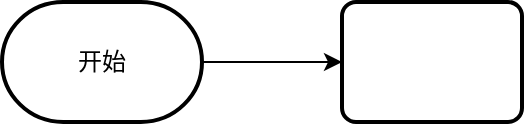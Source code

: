 <mxfile version="12.3.6" type="github" pages="1">
  <diagram id="IaukWEQ2sbV7puGJuvU5" name="第 1 页">
    <mxGraphModel dx="946" dy="535" grid="1" gridSize="10" guides="1" tooltips="1" connect="1" arrows="1" fold="1" page="1" pageScale="1" pageWidth="827" pageHeight="1169" math="0" shadow="0">
      <root>
        <mxCell id="0"/>
        <mxCell id="1" parent="0"/>
        <mxCell id="sxSDfhsG-083m2mvdzm9-4" value="" style="edgeStyle=orthogonalEdgeStyle;rounded=0;orthogonalLoop=1;jettySize=auto;html=1;entryX=0;entryY=0.5;entryDx=0;entryDy=0;" edge="1" parent="1" source="sxSDfhsG-083m2mvdzm9-2" target="sxSDfhsG-083m2mvdzm9-5">
          <mxGeometry relative="1" as="geometry">
            <mxPoint x="240" y="420" as="targetPoint"/>
          </mxGeometry>
        </mxCell>
        <mxCell id="sxSDfhsG-083m2mvdzm9-2" value="开始" style="strokeWidth=2;html=1;shape=mxgraph.flowchart.terminator;whiteSpace=wrap;" vertex="1" parent="1">
          <mxGeometry x="60" y="390" width="100" height="60" as="geometry"/>
        </mxCell>
        <mxCell id="sxSDfhsG-083m2mvdzm9-5" value="" style="rounded=1;whiteSpace=wrap;html=1;absoluteArcSize=1;arcSize=14;strokeWidth=2;" vertex="1" parent="1">
          <mxGeometry x="230" y="390" width="90" height="60" as="geometry"/>
        </mxCell>
      </root>
    </mxGraphModel>
  </diagram>
</mxfile>

